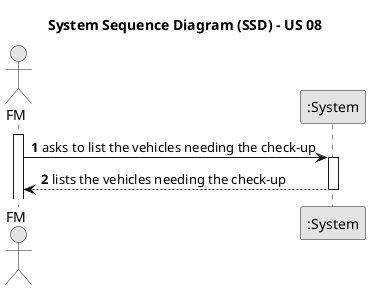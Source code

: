 @startuml
skinparam monochrome true
skinparam packageStyle rectangle
skinparam shadowing false

title System Sequence Diagram (SSD) - US 08

autonumber

actor "FM" as Employee
participant ":System" as System

activate Employee

    Employee -> System : asks to list the vehicles needing the check-up
    activate System

    System --> Employee : lists the vehicles needing the check-up
    deactivate System

@enduml